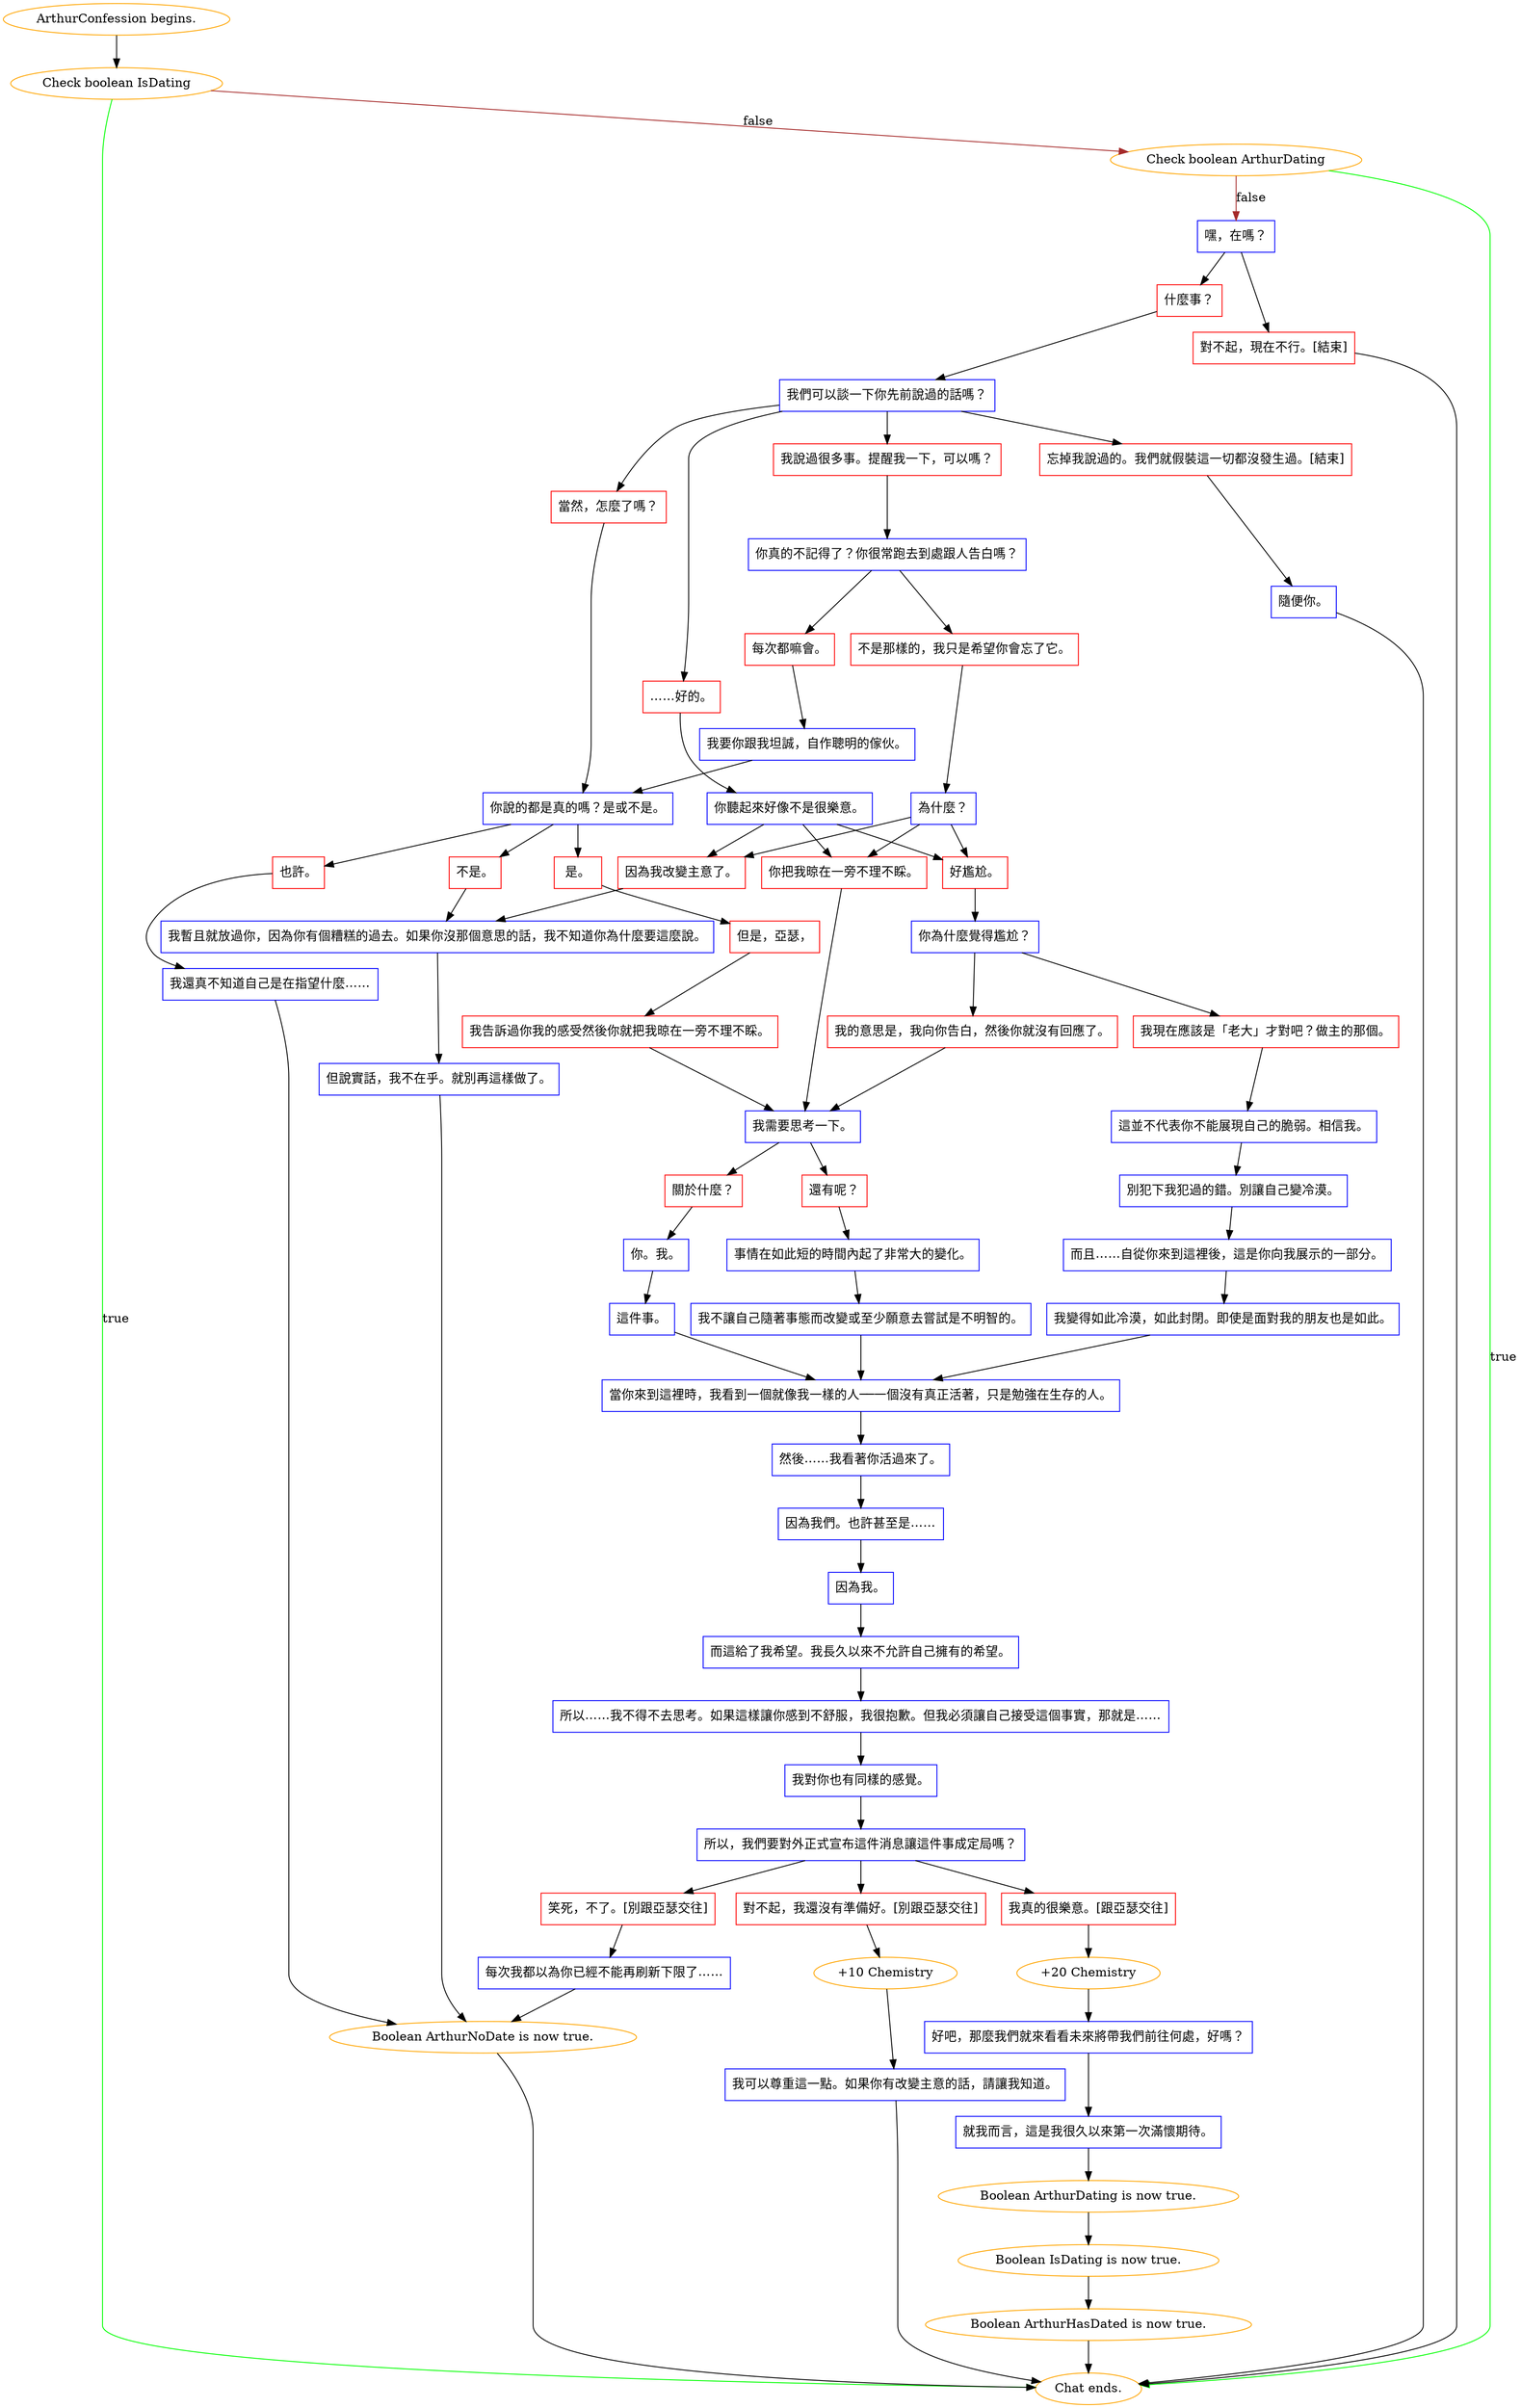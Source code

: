 digraph {
	"ArthurConfession begins." [color=orange];
		"ArthurConfession begins." -> j3952146541;
	j3952146541 [label="Check boolean IsDating",color=orange];
		j3952146541 -> "Chat ends." [label=true,color=green];
		j3952146541 -> j1773280389 [label=false,color=brown];
	"Chat ends." [color=orange];
	j1773280389 [label="Check boolean ArthurDating",color=orange];
		j1773280389 -> "Chat ends." [label=true,color=green];
		j1773280389 -> j65835035 [label=false,color=brown];
	j65835035 [label="嘿，在嗎？",shape=box,color=blue];
		j65835035 -> j1386415757;
		j65835035 -> j1948004538;
	j1386415757 [label="什麼事？",shape=box,color=red];
		j1386415757 -> j1538272888;
	j1948004538 [label="對不起，現在不行。[結束]",shape=box,color=red];
		j1948004538 -> "Chat ends.";
	j1538272888 [label="我們可以談一下你先前說過的話嗎？",shape=box,color=blue];
		j1538272888 -> j1746328349;
		j1538272888 -> j3222777994;
		j1538272888 -> j1833698219;
		j1538272888 -> j3215216806;
	j1746328349 [label="……好的。",shape=box,color=red];
		j1746328349 -> j3433499722;
	j3222777994 [label="我說過很多事。提醒我一下，可以嗎？",shape=box,color=red];
		j3222777994 -> j2043509970;
	j1833698219 [label="當然，怎麼了嗎？",shape=box,color=red];
		j1833698219 -> j48300495;
	j3215216806 [label="忘掉我說過的。我們就假裝這一切都沒發生過。[結束]",shape=box,color=red];
		j3215216806 -> j778803616;
	j3433499722 [label="你聽起來好像不是很樂意。",shape=box,color=blue];
		j3433499722 -> j1592459655;
		j3433499722 -> j1298875003;
		j3433499722 -> j2679563484;
	j2043509970 [label="你真的不記得了？你很常跑去到處跟人告白嗎？",shape=box,color=blue];
		j2043509970 -> j1297373713;
		j2043509970 -> j3443903305;
	j48300495 [label="你說的都是真的嗎？是或不是。",shape=box,color=blue];
		j48300495 -> j2939461691;
		j48300495 -> j3053983651;
		j48300495 -> j2206834855;
	j778803616 [label="隨便你。",shape=box,color=blue];
		j778803616 -> "Chat ends.";
	j1592459655 [label="因為我改變主意了。",shape=box,color=red];
		j1592459655 -> j3724357466;
	j1298875003 [label="你把我晾在一旁不理不睬。",shape=box,color=red];
		j1298875003 -> j689271014;
	j2679563484 [label="好尷尬。",shape=box,color=red];
		j2679563484 -> j2701702372;
	j1297373713 [label="不是那樣的，我只是希望你會忘了它。",shape=box,color=red];
		j1297373713 -> j279027978;
	j3443903305 [label="每次都嘛會。",shape=box,color=red];
		j3443903305 -> j1309648140;
	j2939461691 [label="是。",shape=box,color=red];
		j2939461691 -> j3419193850;
	j3053983651 [label="不是。",shape=box,color=red];
		j3053983651 -> j3724357466;
	j2206834855 [label="也許。",shape=box,color=red];
		j2206834855 -> j650873045;
	j3724357466 [label="我暫且就放過你，因為你有個糟糕的過去。如果你沒那個意思的話，我不知道你為什麼要這麼說。",shape=box,color=blue];
		j3724357466 -> j2672208642;
	j689271014 [label="我需要思考一下。",shape=box,color=blue];
		j689271014 -> j2024073665;
		j689271014 -> j2933522203;
	j2701702372 [label="你為什麼覺得尷尬？",shape=box,color=blue];
		j2701702372 -> j3284974895;
		j2701702372 -> j2794836083;
	j279027978 [label="為什麼？",shape=box,color=blue];
		j279027978 -> j1592459655;
		j279027978 -> j1298875003;
		j279027978 -> j2679563484;
	j1309648140 [label="我要你跟我坦誠，自作聰明的傢伙。",shape=box,color=blue];
		j1309648140 -> j48300495;
	j3419193850 [label="但是，亞瑟，",shape=box,color=red];
		j3419193850 -> j2240030529;
	j650873045 [label="我還真不知道自己是在指望什麼……",shape=box,color=blue];
		j650873045 -> j2533691464;
	j2672208642 [label="但說實話，我不在乎。就別再這樣做了。",shape=box,color=blue];
		j2672208642 -> j2533691464;
	j2024073665 [label="關於什麼？",shape=box,color=red];
		j2024073665 -> j4151835183;
	j2933522203 [label="還有呢？",shape=box,color=red];
		j2933522203 -> j480908445;
	j3284974895 [label="我現在應該是「老大」才對吧？做主的那個。",shape=box,color=red];
		j3284974895 -> j3612491463;
	j2794836083 [label="我的意思是，我向你告白，然後你就沒有回應了。",shape=box,color=red];
		j2794836083 -> j689271014;
	j2240030529 [label="我告訴過你我的感受然後你就把我晾在一旁不理不睬。",shape=box,color=red];
		j2240030529 -> j689271014;
	j2533691464 [label="Boolean ArthurNoDate is now true.",color=orange];
		j2533691464 -> "Chat ends.";
	j4151835183 [label="你。我。",shape=box,color=blue];
		j4151835183 -> j4271471702;
	j480908445 [label="事情在如此短的時間內起了非常大的變化。",shape=box,color=blue];
		j480908445 -> j129775416;
	j3612491463 [label="這並不代表你不能展現自己的脆弱。相信我。",shape=box,color=blue];
		j3612491463 -> j3648964753;
	j4271471702 [label="這件事。",shape=box,color=blue];
		j4271471702 -> j3900559928;
	j129775416 [label="我不讓自己隨著事態而改變或至少願意去嘗試是不明智的。",shape=box,color=blue];
		j129775416 -> j3900559928;
	j3648964753 [label="別犯下我犯過的錯。別讓自己變冷漠。",shape=box,color=blue];
		j3648964753 -> j1130765203;
	j3900559928 [label="當你來到這裡時，我看到一個就像我一樣的人──一個沒有真正活著，只是勉強在生存的人。",shape=box,color=blue];
		j3900559928 -> j4144782453;
	j1130765203 [label="而且……自從你來到這裡後，這是你向我展示的一部分。",shape=box,color=blue];
		j1130765203 -> j2450236416;
	j4144782453 [label="然後……我看著你活過來了。",shape=box,color=blue];
		j4144782453 -> j1008043931;
	j2450236416 [label="我變得如此冷漠，如此封閉。即使是面對我的朋友也是如此。",shape=box,color=blue];
		j2450236416 -> j3900559928;
	j1008043931 [label="因為我們。也許甚至是……",shape=box,color=blue];
		j1008043931 -> j3342481683;
	j3342481683 [label="因為我。",shape=box,color=blue];
		j3342481683 -> j3217183074;
	j3217183074 [label="而這給了我希望。我長久以來不允許自己擁有的希望。",shape=box,color=blue];
		j3217183074 -> j3845163633;
	j3845163633 [label="所以……我不得不去思考。如果這樣讓你感到不舒服，我很抱歉。但我必須讓自己接受這個事實，那就是……",shape=box,color=blue];
		j3845163633 -> j4258720201;
	j4258720201 [label="我對你也有同樣的感覺。",shape=box,color=blue];
		j4258720201 -> j2049885854;
	j2049885854 [label="所以，我們要對外正式宣布這件消息讓這件事成定局嗎？",shape=box,color=blue];
		j2049885854 -> j3823061178;
		j2049885854 -> j3781900078;
		j2049885854 -> j2664577617;
	j3823061178 [label="我真的很樂意。[跟亞瑟交往]",shape=box,color=red];
		j3823061178 -> j3807047269;
	j3781900078 [label="對不起，我還沒有準備好。[別跟亞瑟交往]",shape=box,color=red];
		j3781900078 -> j3979999953;
	j2664577617 [label="笑死，不了。[別跟亞瑟交往]",shape=box,color=red];
		j2664577617 -> j2048254458;
	j3807047269 [label="+20 Chemistry",color=orange];
		j3807047269 -> j640761636;
	j3979999953 [label="+10 Chemistry",color=orange];
		j3979999953 -> j3800392445;
	j2048254458 [label="每次我都以為你已經不能再刷新下限了……",shape=box,color=blue];
		j2048254458 -> j2533691464;
	j640761636 [label="好吧，那麼我們就來看看未來將帶我們前往何處，好嗎？",shape=box,color=blue];
		j640761636 -> j4180809714;
	j3800392445 [label="我可以尊重這一點。如果你有改變主意的話，請讓我知道。",shape=box,color=blue];
		j3800392445 -> "Chat ends.";
	j4180809714 [label="就我而言，這是我很久以來第一次滿懷期待。",shape=box,color=blue];
		j4180809714 -> j3371696257;
	j3371696257 [label="Boolean ArthurDating is now true.",color=orange];
		j3371696257 -> j3139269659;
	j3139269659 [label="Boolean IsDating is now true.",color=orange];
		j3139269659 -> j3103123730;
	j3103123730 [label="Boolean ArthurHasDated is now true.",color=orange];
		j3103123730 -> "Chat ends.";
}
